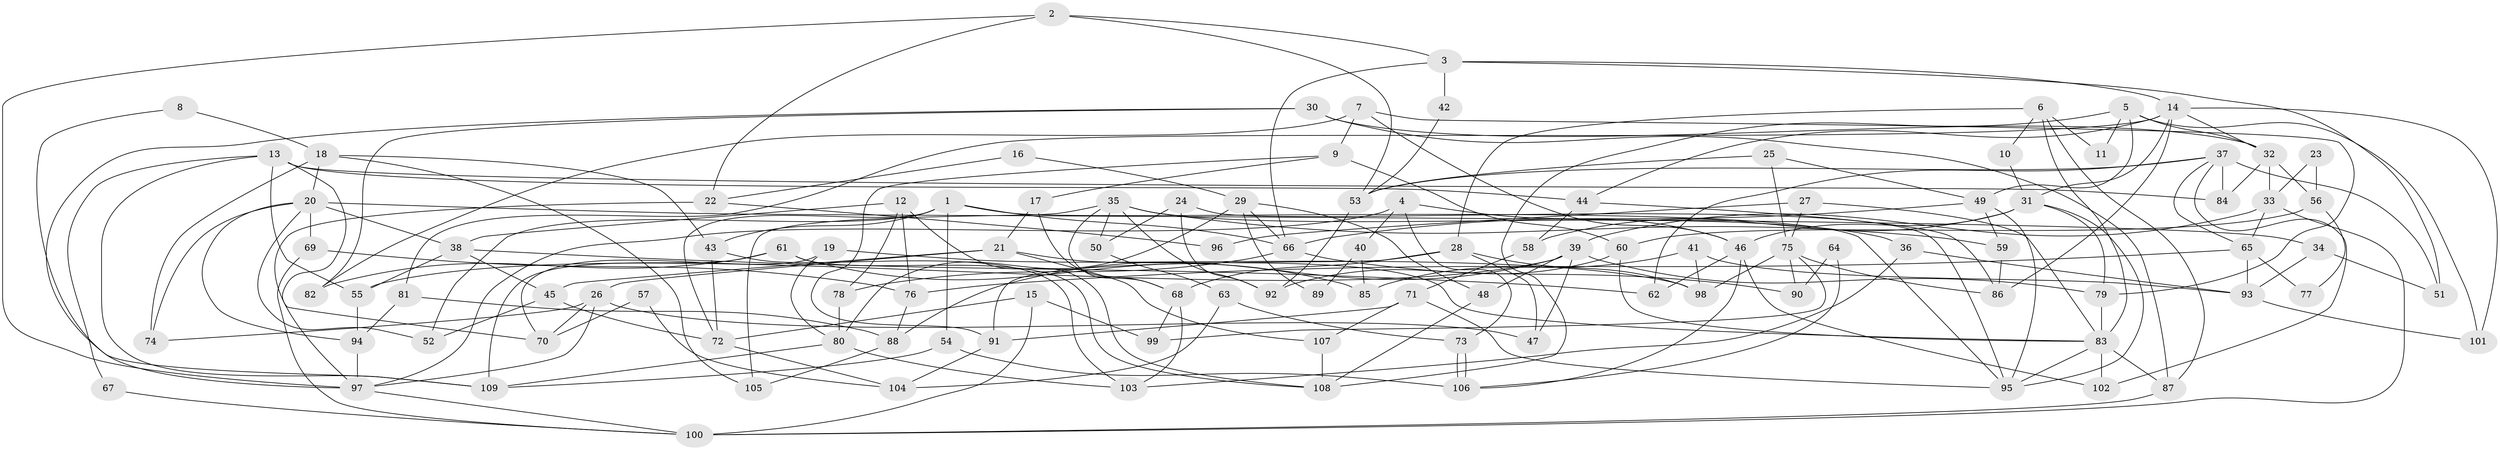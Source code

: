 // Generated by graph-tools (version 1.1) at 2025/36/03/09/25 02:36:02]
// undirected, 109 vertices, 218 edges
graph export_dot {
graph [start="1"]
  node [color=gray90,style=filled];
  1;
  2;
  3;
  4;
  5;
  6;
  7;
  8;
  9;
  10;
  11;
  12;
  13;
  14;
  15;
  16;
  17;
  18;
  19;
  20;
  21;
  22;
  23;
  24;
  25;
  26;
  27;
  28;
  29;
  30;
  31;
  32;
  33;
  34;
  35;
  36;
  37;
  38;
  39;
  40;
  41;
  42;
  43;
  44;
  45;
  46;
  47;
  48;
  49;
  50;
  51;
  52;
  53;
  54;
  55;
  56;
  57;
  58;
  59;
  60;
  61;
  62;
  63;
  64;
  65;
  66;
  67;
  68;
  69;
  70;
  71;
  72;
  73;
  74;
  75;
  76;
  77;
  78;
  79;
  80;
  81;
  82;
  83;
  84;
  85;
  86;
  87;
  88;
  89;
  90;
  91;
  92;
  93;
  94;
  95;
  96;
  97;
  98;
  99;
  100;
  101;
  102;
  103;
  104;
  105;
  106;
  107;
  108;
  109;
  1 -- 52;
  1 -- 95;
  1 -- 43;
  1 -- 54;
  1 -- 66;
  1 -- 72;
  2 -- 97;
  2 -- 3;
  2 -- 22;
  2 -- 53;
  3 -- 14;
  3 -- 66;
  3 -- 42;
  3 -- 51;
  4 -- 46;
  4 -- 73;
  4 -- 40;
  4 -- 97;
  5 -- 32;
  5 -- 108;
  5 -- 11;
  5 -- 49;
  5 -- 101;
  6 -- 28;
  6 -- 83;
  6 -- 10;
  6 -- 11;
  6 -- 87;
  7 -- 9;
  7 -- 46;
  7 -- 79;
  7 -- 82;
  8 -- 109;
  8 -- 18;
  9 -- 60;
  9 -- 17;
  9 -- 91;
  10 -- 31;
  12 -- 76;
  12 -- 38;
  12 -- 78;
  12 -- 108;
  13 -- 84;
  13 -- 70;
  13 -- 44;
  13 -- 55;
  13 -- 67;
  13 -- 109;
  14 -- 44;
  14 -- 32;
  14 -- 31;
  14 -- 81;
  14 -- 86;
  14 -- 101;
  15 -- 100;
  15 -- 72;
  15 -- 99;
  16 -- 29;
  16 -- 22;
  17 -- 21;
  17 -- 68;
  18 -- 20;
  18 -- 43;
  18 -- 74;
  18 -- 105;
  19 -- 98;
  19 -- 80;
  19 -- 70;
  20 -- 34;
  20 -- 69;
  20 -- 38;
  20 -- 52;
  20 -- 74;
  20 -- 94;
  21 -- 83;
  21 -- 26;
  21 -- 45;
  21 -- 107;
  22 -- 97;
  22 -- 96;
  23 -- 33;
  23 -- 56;
  24 -- 95;
  24 -- 92;
  24 -- 50;
  25 -- 53;
  25 -- 49;
  25 -- 75;
  26 -- 74;
  26 -- 97;
  26 -- 47;
  26 -- 70;
  27 -- 75;
  27 -- 83;
  27 -- 96;
  28 -- 68;
  28 -- 47;
  28 -- 91;
  28 -- 98;
  29 -- 48;
  29 -- 66;
  29 -- 80;
  29 -- 89;
  30 -- 82;
  30 -- 97;
  30 -- 32;
  30 -- 87;
  31 -- 95;
  31 -- 46;
  31 -- 58;
  31 -- 79;
  32 -- 33;
  32 -- 56;
  32 -- 84;
  33 -- 39;
  33 -- 100;
  33 -- 65;
  34 -- 51;
  34 -- 93;
  35 -- 36;
  35 -- 59;
  35 -- 50;
  35 -- 68;
  35 -- 92;
  35 -- 105;
  36 -- 93;
  36 -- 103;
  37 -- 62;
  37 -- 102;
  37 -- 51;
  37 -- 53;
  37 -- 65;
  37 -- 84;
  38 -- 55;
  38 -- 45;
  38 -- 62;
  39 -- 79;
  39 -- 88;
  39 -- 47;
  39 -- 48;
  39 -- 55;
  40 -- 85;
  40 -- 89;
  41 -- 93;
  41 -- 98;
  41 -- 85;
  42 -- 53;
  43 -- 72;
  43 -- 103;
  44 -- 86;
  44 -- 58;
  45 -- 52;
  45 -- 72;
  46 -- 106;
  46 -- 62;
  46 -- 102;
  48 -- 108;
  49 -- 95;
  49 -- 59;
  49 -- 66;
  50 -- 63;
  53 -- 92;
  54 -- 109;
  54 -- 106;
  55 -- 94;
  56 -- 60;
  56 -- 77;
  57 -- 70;
  57 -- 104;
  58 -- 71;
  59 -- 86;
  60 -- 92;
  60 -- 83;
  61 -- 109;
  61 -- 108;
  61 -- 82;
  61 -- 85;
  63 -- 104;
  63 -- 73;
  64 -- 106;
  64 -- 90;
  65 -- 76;
  65 -- 77;
  65 -- 93;
  66 -- 78;
  66 -- 90;
  67 -- 100;
  68 -- 103;
  68 -- 99;
  69 -- 100;
  69 -- 76;
  71 -- 91;
  71 -- 95;
  71 -- 107;
  72 -- 104;
  73 -- 106;
  73 -- 106;
  75 -- 99;
  75 -- 86;
  75 -- 90;
  75 -- 98;
  76 -- 88;
  78 -- 80;
  79 -- 83;
  80 -- 103;
  80 -- 109;
  81 -- 94;
  81 -- 88;
  83 -- 87;
  83 -- 95;
  83 -- 102;
  87 -- 100;
  88 -- 105;
  91 -- 104;
  93 -- 101;
  94 -- 97;
  97 -- 100;
  107 -- 108;
}
